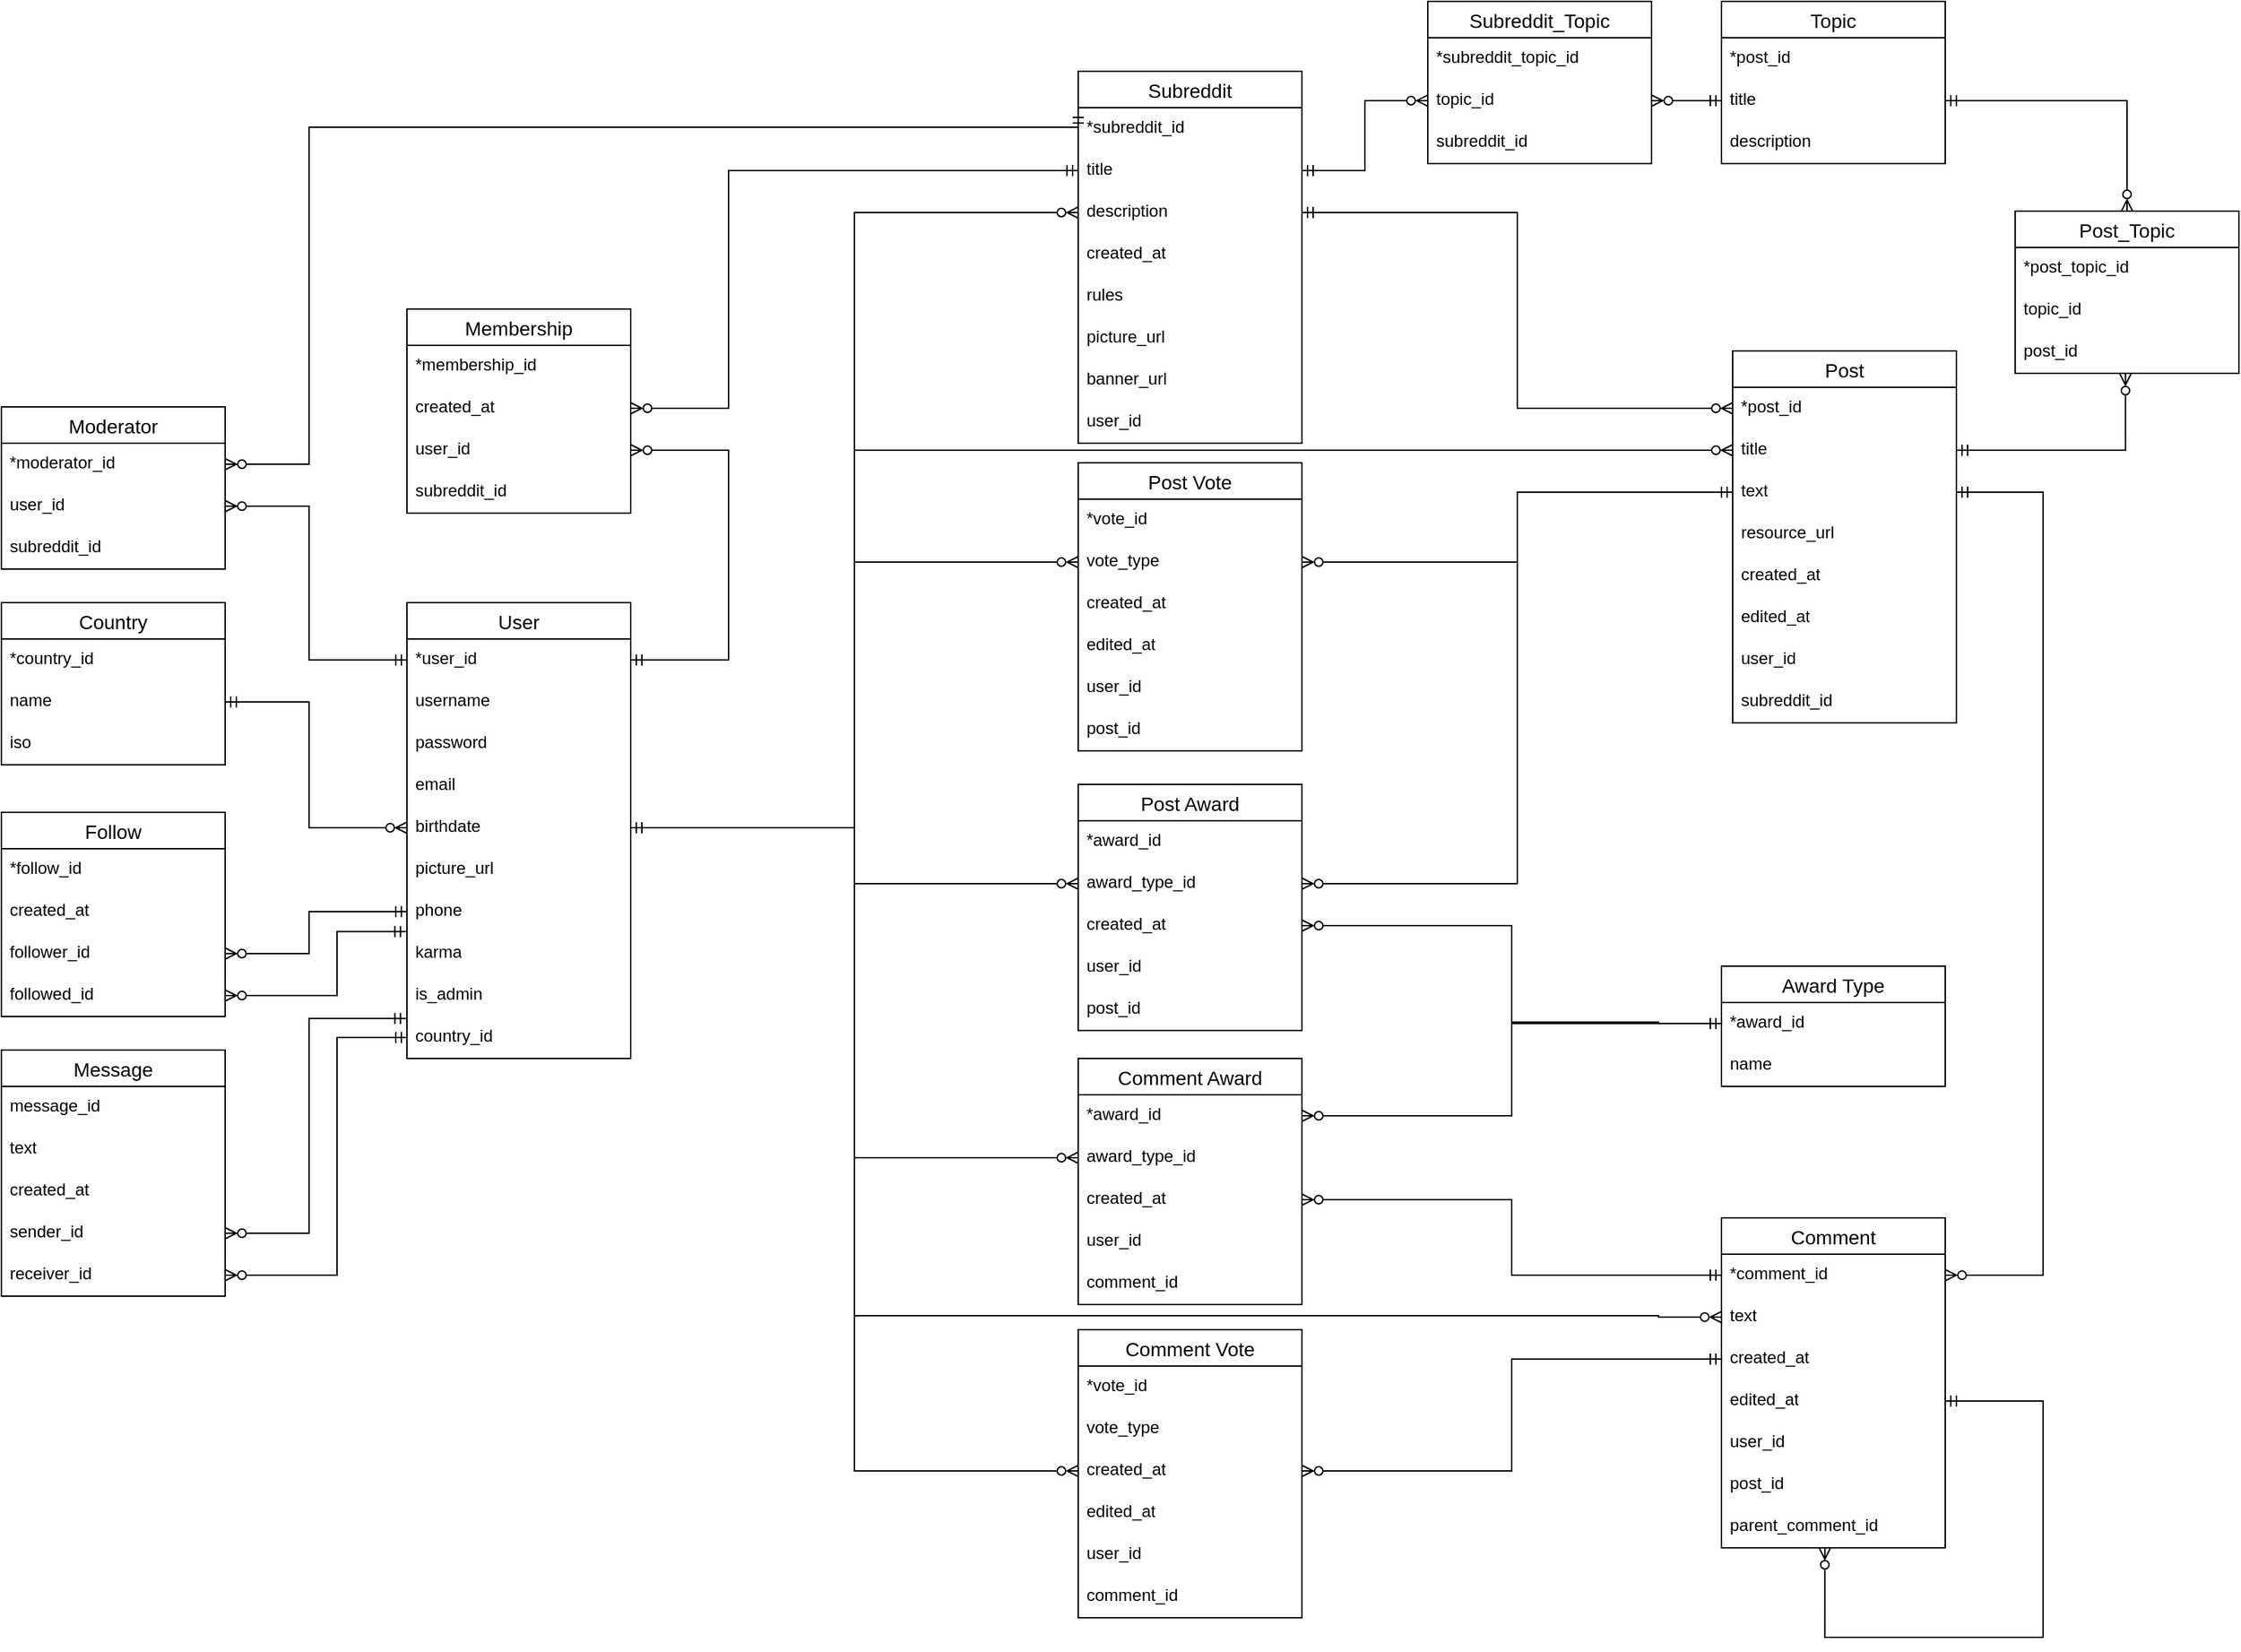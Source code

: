 <mxfile version="24.9.3">
  <diagram name="Page-1" id="YIirqU8vA0ya2U5a2BMj">
    <mxGraphModel grid="1" page="1" gridSize="10" guides="1" tooltips="1" connect="1" arrows="1" fold="1" pageScale="1" pageWidth="850" pageHeight="1100" math="0" shadow="0">
      <root>
        <mxCell id="0" />
        <mxCell id="1" parent="0" />
        <mxCell id="NmSjLMG6qjfpHUq6LV9r-1" value="User" style="swimlane;fontStyle=0;childLayout=stackLayout;horizontal=1;startSize=26;horizontalStack=0;resizeParent=1;resizeParentMax=0;resizeLast=0;collapsible=1;marginBottom=0;align=center;fontSize=14;" vertex="1" parent="1">
          <mxGeometry x="-85" y="1420" width="160" height="326" as="geometry" />
        </mxCell>
        <mxCell id="NmSjLMG6qjfpHUq6LV9r-2" value="*user_id" style="text;strokeColor=none;fillColor=none;spacingLeft=4;spacingRight=4;overflow=hidden;rotatable=0;points=[[0,0.5],[1,0.5]];portConstraint=eastwest;fontSize=12;whiteSpace=wrap;html=1;" vertex="1" parent="NmSjLMG6qjfpHUq6LV9r-1">
          <mxGeometry y="26" width="160" height="30" as="geometry" />
        </mxCell>
        <mxCell id="NmSjLMG6qjfpHUq6LV9r-3" value="username" style="text;strokeColor=none;fillColor=none;spacingLeft=4;spacingRight=4;overflow=hidden;rotatable=0;points=[[0,0.5],[1,0.5]];portConstraint=eastwest;fontSize=12;whiteSpace=wrap;html=1;" vertex="1" parent="NmSjLMG6qjfpHUq6LV9r-1">
          <mxGeometry y="56" width="160" height="30" as="geometry" />
        </mxCell>
        <mxCell id="NmSjLMG6qjfpHUq6LV9r-4" value="password" style="text;strokeColor=none;fillColor=none;spacingLeft=4;spacingRight=4;overflow=hidden;rotatable=0;points=[[0,0.5],[1,0.5]];portConstraint=eastwest;fontSize=12;whiteSpace=wrap;html=1;" vertex="1" parent="NmSjLMG6qjfpHUq6LV9r-1">
          <mxGeometry y="86" width="160" height="30" as="geometry" />
        </mxCell>
        <mxCell id="NmSjLMG6qjfpHUq6LV9r-5" value="email" style="text;strokeColor=none;fillColor=none;spacingLeft=4;spacingRight=4;overflow=hidden;rotatable=0;points=[[0,0.5],[1,0.5]];portConstraint=eastwest;fontSize=12;whiteSpace=wrap;html=1;" vertex="1" parent="NmSjLMG6qjfpHUq6LV9r-1">
          <mxGeometry y="116" width="160" height="30" as="geometry" />
        </mxCell>
        <mxCell id="NmSjLMG6qjfpHUq6LV9r-6" value="&lt;span style=&quot;text-wrap-mode: nowrap;&quot;&gt;birthdate&lt;/span&gt;" style="text;strokeColor=none;fillColor=none;spacingLeft=4;spacingRight=4;overflow=hidden;rotatable=0;points=[[0,0.5],[1,0.5]];portConstraint=eastwest;fontSize=12;whiteSpace=wrap;html=1;" vertex="1" parent="NmSjLMG6qjfpHUq6LV9r-1">
          <mxGeometry y="146" width="160" height="30" as="geometry" />
        </mxCell>
        <mxCell id="NmSjLMG6qjfpHUq6LV9r-7" value="picture_url" style="text;strokeColor=none;fillColor=none;spacingLeft=4;spacingRight=4;overflow=hidden;rotatable=0;points=[[0,0.5],[1,0.5]];portConstraint=eastwest;fontSize=12;whiteSpace=wrap;html=1;" vertex="1" parent="NmSjLMG6qjfpHUq6LV9r-1">
          <mxGeometry y="176" width="160" height="30" as="geometry" />
        </mxCell>
        <mxCell id="NmSjLMG6qjfpHUq6LV9r-8" value="phone" style="text;strokeColor=none;fillColor=none;spacingLeft=4;spacingRight=4;overflow=hidden;rotatable=0;points=[[0,0.5],[1,0.5]];portConstraint=eastwest;fontSize=12;whiteSpace=wrap;html=1;" vertex="1" parent="NmSjLMG6qjfpHUq6LV9r-1">
          <mxGeometry y="206" width="160" height="30" as="geometry" />
        </mxCell>
        <mxCell id="NmSjLMG6qjfpHUq6LV9r-9" value="karma" style="text;strokeColor=none;fillColor=none;spacingLeft=4;spacingRight=4;overflow=hidden;rotatable=0;points=[[0,0.5],[1,0.5]];portConstraint=eastwest;fontSize=12;whiteSpace=wrap;html=1;" vertex="1" parent="NmSjLMG6qjfpHUq6LV9r-1">
          <mxGeometry y="236" width="160" height="30" as="geometry" />
        </mxCell>
        <mxCell id="NmSjLMG6qjfpHUq6LV9r-10" value="is_admin" style="text;strokeColor=none;fillColor=none;spacingLeft=4;spacingRight=4;overflow=hidden;rotatable=0;points=[[0,0.5],[1,0.5]];portConstraint=eastwest;fontSize=12;whiteSpace=wrap;html=1;" vertex="1" parent="NmSjLMG6qjfpHUq6LV9r-1">
          <mxGeometry y="266" width="160" height="30" as="geometry" />
        </mxCell>
        <mxCell id="NmSjLMG6qjfpHUq6LV9r-11" value="country_id" style="text;strokeColor=none;fillColor=none;spacingLeft=4;spacingRight=4;overflow=hidden;rotatable=0;points=[[0,0.5],[1,0.5]];portConstraint=eastwest;fontSize=12;whiteSpace=wrap;html=1;" vertex="1" parent="NmSjLMG6qjfpHUq6LV9r-1">
          <mxGeometry y="296" width="160" height="30" as="geometry" />
        </mxCell>
        <mxCell id="NmSjLMG6qjfpHUq6LV9r-12" value="Post" style="swimlane;fontStyle=0;childLayout=stackLayout;horizontal=1;startSize=26;horizontalStack=0;resizeParent=1;resizeParentMax=0;resizeLast=0;collapsible=1;marginBottom=0;align=center;fontSize=14;" vertex="1" parent="1">
          <mxGeometry x="863" y="1240" width="160" height="266" as="geometry" />
        </mxCell>
        <mxCell id="NmSjLMG6qjfpHUq6LV9r-13" value="*post_id" style="text;strokeColor=none;fillColor=none;spacingLeft=4;spacingRight=4;overflow=hidden;rotatable=0;points=[[0,0.5],[1,0.5]];portConstraint=eastwest;fontSize=12;whiteSpace=wrap;html=1;" vertex="1" parent="NmSjLMG6qjfpHUq6LV9r-12">
          <mxGeometry y="26" width="160" height="30" as="geometry" />
        </mxCell>
        <mxCell id="NmSjLMG6qjfpHUq6LV9r-14" value="title" style="text;strokeColor=none;fillColor=none;spacingLeft=4;spacingRight=4;overflow=hidden;rotatable=0;points=[[0,0.5],[1,0.5]];portConstraint=eastwest;fontSize=12;whiteSpace=wrap;html=1;" vertex="1" parent="NmSjLMG6qjfpHUq6LV9r-12">
          <mxGeometry y="56" width="160" height="30" as="geometry" />
        </mxCell>
        <mxCell id="NmSjLMG6qjfpHUq6LV9r-15" value="text" style="text;strokeColor=none;fillColor=none;spacingLeft=4;spacingRight=4;overflow=hidden;rotatable=0;points=[[0,0.5],[1,0.5]];portConstraint=eastwest;fontSize=12;whiteSpace=wrap;html=1;" vertex="1" parent="NmSjLMG6qjfpHUq6LV9r-12">
          <mxGeometry y="86" width="160" height="30" as="geometry" />
        </mxCell>
        <mxCell id="NmSjLMG6qjfpHUq6LV9r-16" value="resource_url" style="text;strokeColor=none;fillColor=none;spacingLeft=4;spacingRight=4;overflow=hidden;rotatable=0;points=[[0,0.5],[1,0.5]];portConstraint=eastwest;fontSize=12;whiteSpace=wrap;html=1;" vertex="1" parent="NmSjLMG6qjfpHUq6LV9r-12">
          <mxGeometry y="116" width="160" height="30" as="geometry" />
        </mxCell>
        <mxCell id="NmSjLMG6qjfpHUq6LV9r-17" value="created_at" style="text;strokeColor=none;fillColor=none;spacingLeft=4;spacingRight=4;overflow=hidden;rotatable=0;points=[[0,0.5],[1,0.5]];portConstraint=eastwest;fontSize=12;whiteSpace=wrap;html=1;" vertex="1" parent="NmSjLMG6qjfpHUq6LV9r-12">
          <mxGeometry y="146" width="160" height="30" as="geometry" />
        </mxCell>
        <mxCell id="NmSjLMG6qjfpHUq6LV9r-18" value="&lt;span style=&quot;text-wrap-mode: nowrap;&quot;&gt;edited&lt;/span&gt;_at" style="text;strokeColor=none;fillColor=none;spacingLeft=4;spacingRight=4;overflow=hidden;rotatable=0;points=[[0,0.5],[1,0.5]];portConstraint=eastwest;fontSize=12;whiteSpace=wrap;html=1;" vertex="1" parent="NmSjLMG6qjfpHUq6LV9r-12">
          <mxGeometry y="176" width="160" height="30" as="geometry" />
        </mxCell>
        <mxCell id="NmSjLMG6qjfpHUq6LV9r-19" value="&lt;span style=&quot;text-wrap-mode: nowrap;&quot;&gt;user&lt;/span&gt;_id" style="text;strokeColor=none;fillColor=none;spacingLeft=4;spacingRight=4;overflow=hidden;rotatable=0;points=[[0,0.5],[1,0.5]];portConstraint=eastwest;fontSize=12;whiteSpace=wrap;html=1;" vertex="1" parent="NmSjLMG6qjfpHUq6LV9r-12">
          <mxGeometry y="206" width="160" height="30" as="geometry" />
        </mxCell>
        <mxCell id="NmSjLMG6qjfpHUq6LV9r-20" value="&lt;span style=&quot;text-wrap-mode: nowrap;&quot;&gt;subreddit&lt;/span&gt;_id" style="text;strokeColor=none;fillColor=none;spacingLeft=4;spacingRight=4;overflow=hidden;rotatable=0;points=[[0,0.5],[1,0.5]];portConstraint=eastwest;fontSize=12;whiteSpace=wrap;html=1;" vertex="1" parent="NmSjLMG6qjfpHUq6LV9r-12">
          <mxGeometry y="236" width="160" height="30" as="geometry" />
        </mxCell>
        <mxCell id="NmSjLMG6qjfpHUq6LV9r-21" value="Subreddit" style="swimlane;fontStyle=0;childLayout=stackLayout;horizontal=1;startSize=26;horizontalStack=0;resizeParent=1;resizeParentMax=0;resizeLast=0;collapsible=1;marginBottom=0;align=center;fontSize=14;" vertex="1" parent="1">
          <mxGeometry x="395" y="1040" width="160" height="266" as="geometry" />
        </mxCell>
        <mxCell id="NmSjLMG6qjfpHUq6LV9r-22" value="*subreddit_id" style="text;strokeColor=none;fillColor=none;spacingLeft=4;spacingRight=4;overflow=hidden;rotatable=0;points=[[0,0.5],[1,0.5]];portConstraint=eastwest;fontSize=12;whiteSpace=wrap;html=1;" vertex="1" parent="NmSjLMG6qjfpHUq6LV9r-21">
          <mxGeometry y="26" width="160" height="30" as="geometry" />
        </mxCell>
        <mxCell id="NmSjLMG6qjfpHUq6LV9r-23" value="title" style="text;strokeColor=none;fillColor=none;spacingLeft=4;spacingRight=4;overflow=hidden;rotatable=0;points=[[0,0.5],[1,0.5]];portConstraint=eastwest;fontSize=12;whiteSpace=wrap;html=1;" vertex="1" parent="NmSjLMG6qjfpHUq6LV9r-21">
          <mxGeometry y="56" width="160" height="30" as="geometry" />
        </mxCell>
        <mxCell id="NmSjLMG6qjfpHUq6LV9r-24" value="description" style="text;strokeColor=none;fillColor=none;spacingLeft=4;spacingRight=4;overflow=hidden;rotatable=0;points=[[0,0.5],[1,0.5]];portConstraint=eastwest;fontSize=12;whiteSpace=wrap;html=1;" vertex="1" parent="NmSjLMG6qjfpHUq6LV9r-21">
          <mxGeometry y="86" width="160" height="30" as="geometry" />
        </mxCell>
        <mxCell id="NmSjLMG6qjfpHUq6LV9r-25" value="created_at" style="text;strokeColor=none;fillColor=none;spacingLeft=4;spacingRight=4;overflow=hidden;rotatable=0;points=[[0,0.5],[1,0.5]];portConstraint=eastwest;fontSize=12;whiteSpace=wrap;html=1;" vertex="1" parent="NmSjLMG6qjfpHUq6LV9r-21">
          <mxGeometry y="116" width="160" height="30" as="geometry" />
        </mxCell>
        <mxCell id="NmSjLMG6qjfpHUq6LV9r-26" value="&lt;span style=&quot;text-wrap-mode: nowrap;&quot;&gt;rules&lt;/span&gt;" style="text;strokeColor=none;fillColor=none;spacingLeft=4;spacingRight=4;overflow=hidden;rotatable=0;points=[[0,0.5],[1,0.5]];portConstraint=eastwest;fontSize=12;whiteSpace=wrap;html=1;" vertex="1" parent="NmSjLMG6qjfpHUq6LV9r-21">
          <mxGeometry y="146" width="160" height="30" as="geometry" />
        </mxCell>
        <mxCell id="NmSjLMG6qjfpHUq6LV9r-27" value="&lt;span style=&quot;text-wrap-mode: nowrap;&quot;&gt;picture_url&lt;/span&gt;" style="text;strokeColor=none;fillColor=none;spacingLeft=4;spacingRight=4;overflow=hidden;rotatable=0;points=[[0,0.5],[1,0.5]];portConstraint=eastwest;fontSize=12;whiteSpace=wrap;html=1;" vertex="1" parent="NmSjLMG6qjfpHUq6LV9r-21">
          <mxGeometry y="176" width="160" height="30" as="geometry" />
        </mxCell>
        <mxCell id="NmSjLMG6qjfpHUq6LV9r-28" value="&lt;span style=&quot;text-wrap-mode: nowrap;&quot;&gt;banner_url&lt;/span&gt;" style="text;strokeColor=none;fillColor=none;spacingLeft=4;spacingRight=4;overflow=hidden;rotatable=0;points=[[0,0.5],[1,0.5]];portConstraint=eastwest;fontSize=12;whiteSpace=wrap;html=1;" vertex="1" parent="NmSjLMG6qjfpHUq6LV9r-21">
          <mxGeometry y="206" width="160" height="30" as="geometry" />
        </mxCell>
        <mxCell id="NmSjLMG6qjfpHUq6LV9r-29" value="&lt;span style=&quot;text-wrap-mode: nowrap;&quot;&gt;user_id&lt;/span&gt;" style="text;strokeColor=none;fillColor=none;spacingLeft=4;spacingRight=4;overflow=hidden;rotatable=0;points=[[0,0.5],[1,0.5]];portConstraint=eastwest;fontSize=12;whiteSpace=wrap;html=1;" vertex="1" parent="NmSjLMG6qjfpHUq6LV9r-21">
          <mxGeometry y="236" width="160" height="30" as="geometry" />
        </mxCell>
        <mxCell id="NmSjLMG6qjfpHUq6LV9r-30" value="Comment" style="swimlane;fontStyle=0;childLayout=stackLayout;horizontal=1;startSize=26;horizontalStack=0;resizeParent=1;resizeParentMax=0;resizeLast=0;collapsible=1;marginBottom=0;align=center;fontSize=14;" vertex="1" parent="1">
          <mxGeometry x="855" y="1860" width="160" height="236" as="geometry" />
        </mxCell>
        <mxCell id="NmSjLMG6qjfpHUq6LV9r-31" value="*comment_id" style="text;strokeColor=none;fillColor=none;spacingLeft=4;spacingRight=4;overflow=hidden;rotatable=0;points=[[0,0.5],[1,0.5]];portConstraint=eastwest;fontSize=12;whiteSpace=wrap;html=1;" vertex="1" parent="NmSjLMG6qjfpHUq6LV9r-30">
          <mxGeometry y="26" width="160" height="30" as="geometry" />
        </mxCell>
        <mxCell id="NmSjLMG6qjfpHUq6LV9r-32" value="text" style="text;strokeColor=none;fillColor=none;spacingLeft=4;spacingRight=4;overflow=hidden;rotatable=0;points=[[0,0.5],[1,0.5]];portConstraint=eastwest;fontSize=12;whiteSpace=wrap;html=1;" vertex="1" parent="NmSjLMG6qjfpHUq6LV9r-30">
          <mxGeometry y="56" width="160" height="30" as="geometry" />
        </mxCell>
        <mxCell id="NmSjLMG6qjfpHUq6LV9r-33" value="created_at" style="text;strokeColor=none;fillColor=none;spacingLeft=4;spacingRight=4;overflow=hidden;rotatable=0;points=[[0,0.5],[1,0.5]];portConstraint=eastwest;fontSize=12;whiteSpace=wrap;html=1;" vertex="1" parent="NmSjLMG6qjfpHUq6LV9r-30">
          <mxGeometry y="86" width="160" height="30" as="geometry" />
        </mxCell>
        <mxCell id="NmSjLMG6qjfpHUq6LV9r-34" value="&lt;span style=&quot;text-wrap-mode: nowrap;&quot;&gt;edited&lt;/span&gt;_at" style="text;strokeColor=none;fillColor=none;spacingLeft=4;spacingRight=4;overflow=hidden;rotatable=0;points=[[0,0.5],[1,0.5]];portConstraint=eastwest;fontSize=12;whiteSpace=wrap;html=1;" vertex="1" parent="NmSjLMG6qjfpHUq6LV9r-30">
          <mxGeometry y="116" width="160" height="30" as="geometry" />
        </mxCell>
        <mxCell id="NmSjLMG6qjfpHUq6LV9r-35" value="&lt;span style=&quot;text-wrap-mode: nowrap;&quot;&gt;user_id&lt;/span&gt;" style="text;strokeColor=none;fillColor=none;spacingLeft=4;spacingRight=4;overflow=hidden;rotatable=0;points=[[0,0.5],[1,0.5]];portConstraint=eastwest;fontSize=12;whiteSpace=wrap;html=1;" vertex="1" parent="NmSjLMG6qjfpHUq6LV9r-30">
          <mxGeometry y="146" width="160" height="30" as="geometry" />
        </mxCell>
        <mxCell id="NmSjLMG6qjfpHUq6LV9r-36" style="edgeStyle=orthogonalEdgeStyle;rounded=0;orthogonalLoop=1;jettySize=auto;html=1;exitX=1;exitY=0.5;exitDx=0;exitDy=0;startArrow=ERmandOne;startFill=0;endArrow=ERzeroToMany;endFill=0;entryX=0.462;entryY=1.004;entryDx=0;entryDy=0;entryPerimeter=0;" edge="1" parent="NmSjLMG6qjfpHUq6LV9r-30" source="NmSjLMG6qjfpHUq6LV9r-34" target="NmSjLMG6qjfpHUq6LV9r-38">
          <mxGeometry relative="1" as="geometry">
            <mxPoint x="74" y="250" as="targetPoint" />
            <Array as="points">
              <mxPoint x="230" y="131" />
              <mxPoint x="230" y="300" />
              <mxPoint x="74" y="300" />
            </Array>
          </mxGeometry>
        </mxCell>
        <mxCell id="NmSjLMG6qjfpHUq6LV9r-37" value="&lt;span style=&quot;text-wrap-mode: nowrap;&quot;&gt;post_id&lt;/span&gt;" style="text;strokeColor=none;fillColor=none;spacingLeft=4;spacingRight=4;overflow=hidden;rotatable=0;points=[[0,0.5],[1,0.5]];portConstraint=eastwest;fontSize=12;whiteSpace=wrap;html=1;" vertex="1" parent="NmSjLMG6qjfpHUq6LV9r-30">
          <mxGeometry y="176" width="160" height="30" as="geometry" />
        </mxCell>
        <mxCell id="NmSjLMG6qjfpHUq6LV9r-38" value="&lt;span style=&quot;text-wrap-mode: nowrap;&quot;&gt;parent_comment_id&lt;/span&gt;" style="text;strokeColor=none;fillColor=none;spacingLeft=4;spacingRight=4;overflow=hidden;rotatable=0;points=[[0,0.5],[1,0.5]];portConstraint=eastwest;fontSize=12;whiteSpace=wrap;html=1;" vertex="1" parent="NmSjLMG6qjfpHUq6LV9r-30">
          <mxGeometry y="206" width="160" height="30" as="geometry" />
        </mxCell>
        <mxCell id="NmSjLMG6qjfpHUq6LV9r-39" value="Post Vote" style="swimlane;fontStyle=0;childLayout=stackLayout;horizontal=1;startSize=26;horizontalStack=0;resizeParent=1;resizeParentMax=0;resizeLast=0;collapsible=1;marginBottom=0;align=center;fontSize=14;" vertex="1" parent="1">
          <mxGeometry x="395" y="1320" width="160" height="206" as="geometry" />
        </mxCell>
        <mxCell id="NmSjLMG6qjfpHUq6LV9r-40" value="*vote_id" style="text;strokeColor=none;fillColor=none;spacingLeft=4;spacingRight=4;overflow=hidden;rotatable=0;points=[[0,0.5],[1,0.5]];portConstraint=eastwest;fontSize=12;whiteSpace=wrap;html=1;" vertex="1" parent="NmSjLMG6qjfpHUq6LV9r-39">
          <mxGeometry y="26" width="160" height="30" as="geometry" />
        </mxCell>
        <mxCell id="NmSjLMG6qjfpHUq6LV9r-41" value="vote_type" style="text;strokeColor=none;fillColor=none;spacingLeft=4;spacingRight=4;overflow=hidden;rotatable=0;points=[[0,0.5],[1,0.5]];portConstraint=eastwest;fontSize=12;whiteSpace=wrap;html=1;" vertex="1" parent="NmSjLMG6qjfpHUq6LV9r-39">
          <mxGeometry y="56" width="160" height="30" as="geometry" />
        </mxCell>
        <mxCell id="NmSjLMG6qjfpHUq6LV9r-42" value="created_at" style="text;strokeColor=none;fillColor=none;spacingLeft=4;spacingRight=4;overflow=hidden;rotatable=0;points=[[0,0.5],[1,0.5]];portConstraint=eastwest;fontSize=12;whiteSpace=wrap;html=1;" vertex="1" parent="NmSjLMG6qjfpHUq6LV9r-39">
          <mxGeometry y="86" width="160" height="30" as="geometry" />
        </mxCell>
        <mxCell id="NmSjLMG6qjfpHUq6LV9r-43" value="&lt;span style=&quot;text-wrap-mode: nowrap;&quot;&gt;edited&lt;/span&gt;_at" style="text;strokeColor=none;fillColor=none;spacingLeft=4;spacingRight=4;overflow=hidden;rotatable=0;points=[[0,0.5],[1,0.5]];portConstraint=eastwest;fontSize=12;whiteSpace=wrap;html=1;" vertex="1" parent="NmSjLMG6qjfpHUq6LV9r-39">
          <mxGeometry y="116" width="160" height="30" as="geometry" />
        </mxCell>
        <mxCell id="NmSjLMG6qjfpHUq6LV9r-44" value="&lt;span style=&quot;text-wrap-mode: nowrap;&quot;&gt;user_id&lt;/span&gt;" style="text;strokeColor=none;fillColor=none;spacingLeft=4;spacingRight=4;overflow=hidden;rotatable=0;points=[[0,0.5],[1,0.5]];portConstraint=eastwest;fontSize=12;whiteSpace=wrap;html=1;" vertex="1" parent="NmSjLMG6qjfpHUq6LV9r-39">
          <mxGeometry y="146" width="160" height="30" as="geometry" />
        </mxCell>
        <mxCell id="NmSjLMG6qjfpHUq6LV9r-45" value="&lt;span style=&quot;text-wrap-mode: nowrap;&quot;&gt;post_id&lt;/span&gt;" style="text;strokeColor=none;fillColor=none;spacingLeft=4;spacingRight=4;overflow=hidden;rotatable=0;points=[[0,0.5],[1,0.5]];portConstraint=eastwest;fontSize=12;whiteSpace=wrap;html=1;" vertex="1" parent="NmSjLMG6qjfpHUq6LV9r-39">
          <mxGeometry y="176" width="160" height="30" as="geometry" />
        </mxCell>
        <mxCell id="NmSjLMG6qjfpHUq6LV9r-46" value="Comment Vote" style="swimlane;fontStyle=0;childLayout=stackLayout;horizontal=1;startSize=26;horizontalStack=0;resizeParent=1;resizeParentMax=0;resizeLast=0;collapsible=1;marginBottom=0;align=center;fontSize=14;" vertex="1" parent="1">
          <mxGeometry x="395" y="1940" width="160" height="206" as="geometry" />
        </mxCell>
        <mxCell id="NmSjLMG6qjfpHUq6LV9r-47" value="*vote_id" style="text;strokeColor=none;fillColor=none;spacingLeft=4;spacingRight=4;overflow=hidden;rotatable=0;points=[[0,0.5],[1,0.5]];portConstraint=eastwest;fontSize=12;whiteSpace=wrap;html=1;" vertex="1" parent="NmSjLMG6qjfpHUq6LV9r-46">
          <mxGeometry y="26" width="160" height="30" as="geometry" />
        </mxCell>
        <mxCell id="NmSjLMG6qjfpHUq6LV9r-48" value="vote_type" style="text;strokeColor=none;fillColor=none;spacingLeft=4;spacingRight=4;overflow=hidden;rotatable=0;points=[[0,0.5],[1,0.5]];portConstraint=eastwest;fontSize=12;whiteSpace=wrap;html=1;" vertex="1" parent="NmSjLMG6qjfpHUq6LV9r-46">
          <mxGeometry y="56" width="160" height="30" as="geometry" />
        </mxCell>
        <mxCell id="NmSjLMG6qjfpHUq6LV9r-49" value="created_at" style="text;strokeColor=none;fillColor=none;spacingLeft=4;spacingRight=4;overflow=hidden;rotatable=0;points=[[0,0.5],[1,0.5]];portConstraint=eastwest;fontSize=12;whiteSpace=wrap;html=1;" vertex="1" parent="NmSjLMG6qjfpHUq6LV9r-46">
          <mxGeometry y="86" width="160" height="30" as="geometry" />
        </mxCell>
        <mxCell id="NmSjLMG6qjfpHUq6LV9r-50" value="&lt;span style=&quot;text-wrap-mode: nowrap;&quot;&gt;edited&lt;/span&gt;_at" style="text;strokeColor=none;fillColor=none;spacingLeft=4;spacingRight=4;overflow=hidden;rotatable=0;points=[[0,0.5],[1,0.5]];portConstraint=eastwest;fontSize=12;whiteSpace=wrap;html=1;" vertex="1" parent="NmSjLMG6qjfpHUq6LV9r-46">
          <mxGeometry y="116" width="160" height="30" as="geometry" />
        </mxCell>
        <mxCell id="NmSjLMG6qjfpHUq6LV9r-51" value="&lt;span style=&quot;text-wrap-mode: nowrap;&quot;&gt;user_id&lt;/span&gt;" style="text;strokeColor=none;fillColor=none;spacingLeft=4;spacingRight=4;overflow=hidden;rotatable=0;points=[[0,0.5],[1,0.5]];portConstraint=eastwest;fontSize=12;whiteSpace=wrap;html=1;" vertex="1" parent="NmSjLMG6qjfpHUq6LV9r-46">
          <mxGeometry y="146" width="160" height="30" as="geometry" />
        </mxCell>
        <mxCell id="NmSjLMG6qjfpHUq6LV9r-52" value="&lt;span style=&quot;text-wrap-mode: nowrap;&quot;&gt;comment_id&lt;/span&gt;" style="text;strokeColor=none;fillColor=none;spacingLeft=4;spacingRight=4;overflow=hidden;rotatable=0;points=[[0,0.5],[1,0.5]];portConstraint=eastwest;fontSize=12;whiteSpace=wrap;html=1;" vertex="1" parent="NmSjLMG6qjfpHUq6LV9r-46">
          <mxGeometry y="176" width="160" height="30" as="geometry" />
        </mxCell>
        <mxCell id="NmSjLMG6qjfpHUq6LV9r-53" value="Post Award" style="swimlane;fontStyle=0;childLayout=stackLayout;horizontal=1;startSize=26;horizontalStack=0;resizeParent=1;resizeParentMax=0;resizeLast=0;collapsible=1;marginBottom=0;align=center;fontSize=14;" vertex="1" parent="1">
          <mxGeometry x="395" y="1550" width="160" height="176" as="geometry" />
        </mxCell>
        <mxCell id="NmSjLMG6qjfpHUq6LV9r-54" value="*award_id" style="text;strokeColor=none;fillColor=none;spacingLeft=4;spacingRight=4;overflow=hidden;rotatable=0;points=[[0,0.5],[1,0.5]];portConstraint=eastwest;fontSize=12;whiteSpace=wrap;html=1;" vertex="1" parent="NmSjLMG6qjfpHUq6LV9r-53">
          <mxGeometry y="26" width="160" height="30" as="geometry" />
        </mxCell>
        <mxCell id="NmSjLMG6qjfpHUq6LV9r-55" value="award_type_id" style="text;strokeColor=none;fillColor=none;spacingLeft=4;spacingRight=4;overflow=hidden;rotatable=0;points=[[0,0.5],[1,0.5]];portConstraint=eastwest;fontSize=12;whiteSpace=wrap;html=1;" vertex="1" parent="NmSjLMG6qjfpHUq6LV9r-53">
          <mxGeometry y="56" width="160" height="30" as="geometry" />
        </mxCell>
        <mxCell id="NmSjLMG6qjfpHUq6LV9r-56" value="created_at" style="text;strokeColor=none;fillColor=none;spacingLeft=4;spacingRight=4;overflow=hidden;rotatable=0;points=[[0,0.5],[1,0.5]];portConstraint=eastwest;fontSize=12;whiteSpace=wrap;html=1;" vertex="1" parent="NmSjLMG6qjfpHUq6LV9r-53">
          <mxGeometry y="86" width="160" height="30" as="geometry" />
        </mxCell>
        <mxCell id="NmSjLMG6qjfpHUq6LV9r-57" value="user_id" style="text;strokeColor=none;fillColor=none;spacingLeft=4;spacingRight=4;overflow=hidden;rotatable=0;points=[[0,0.5],[1,0.5]];portConstraint=eastwest;fontSize=12;whiteSpace=wrap;html=1;" vertex="1" parent="NmSjLMG6qjfpHUq6LV9r-53">
          <mxGeometry y="116" width="160" height="30" as="geometry" />
        </mxCell>
        <mxCell id="NmSjLMG6qjfpHUq6LV9r-58" value="post_id" style="text;strokeColor=none;fillColor=none;spacingLeft=4;spacingRight=4;overflow=hidden;rotatable=0;points=[[0,0.5],[1,0.5]];portConstraint=eastwest;fontSize=12;whiteSpace=wrap;html=1;" vertex="1" parent="NmSjLMG6qjfpHUq6LV9r-53">
          <mxGeometry y="146" width="160" height="30" as="geometry" />
        </mxCell>
        <mxCell id="NmSjLMG6qjfpHUq6LV9r-59" value="Comment Award" style="swimlane;fontStyle=0;childLayout=stackLayout;horizontal=1;startSize=26;horizontalStack=0;resizeParent=1;resizeParentMax=0;resizeLast=0;collapsible=1;marginBottom=0;align=center;fontSize=14;" vertex="1" parent="1">
          <mxGeometry x="395" y="1746" width="160" height="176" as="geometry" />
        </mxCell>
        <mxCell id="NmSjLMG6qjfpHUq6LV9r-60" value="*award_id" style="text;strokeColor=none;fillColor=none;spacingLeft=4;spacingRight=4;overflow=hidden;rotatable=0;points=[[0,0.5],[1,0.5]];portConstraint=eastwest;fontSize=12;whiteSpace=wrap;html=1;" vertex="1" parent="NmSjLMG6qjfpHUq6LV9r-59">
          <mxGeometry y="26" width="160" height="30" as="geometry" />
        </mxCell>
        <mxCell id="NmSjLMG6qjfpHUq6LV9r-61" value="award_type_id" style="text;strokeColor=none;fillColor=none;spacingLeft=4;spacingRight=4;overflow=hidden;rotatable=0;points=[[0,0.5],[1,0.5]];portConstraint=eastwest;fontSize=12;whiteSpace=wrap;html=1;" vertex="1" parent="NmSjLMG6qjfpHUq6LV9r-59">
          <mxGeometry y="56" width="160" height="30" as="geometry" />
        </mxCell>
        <mxCell id="NmSjLMG6qjfpHUq6LV9r-62" value="created_at" style="text;strokeColor=none;fillColor=none;spacingLeft=4;spacingRight=4;overflow=hidden;rotatable=0;points=[[0,0.5],[1,0.5]];portConstraint=eastwest;fontSize=12;whiteSpace=wrap;html=1;" vertex="1" parent="NmSjLMG6qjfpHUq6LV9r-59">
          <mxGeometry y="86" width="160" height="30" as="geometry" />
        </mxCell>
        <mxCell id="NmSjLMG6qjfpHUq6LV9r-63" value="user_id" style="text;strokeColor=none;fillColor=none;spacingLeft=4;spacingRight=4;overflow=hidden;rotatable=0;points=[[0,0.5],[1,0.5]];portConstraint=eastwest;fontSize=12;whiteSpace=wrap;html=1;" vertex="1" parent="NmSjLMG6qjfpHUq6LV9r-59">
          <mxGeometry y="116" width="160" height="30" as="geometry" />
        </mxCell>
        <mxCell id="NmSjLMG6qjfpHUq6LV9r-64" value="comment_id" style="text;strokeColor=none;fillColor=none;spacingLeft=4;spacingRight=4;overflow=hidden;rotatable=0;points=[[0,0.5],[1,0.5]];portConstraint=eastwest;fontSize=12;whiteSpace=wrap;html=1;" vertex="1" parent="NmSjLMG6qjfpHUq6LV9r-59">
          <mxGeometry y="146" width="160" height="30" as="geometry" />
        </mxCell>
        <mxCell id="NmSjLMG6qjfpHUq6LV9r-65" value="Award Type" style="swimlane;fontStyle=0;childLayout=stackLayout;horizontal=1;startSize=26;horizontalStack=0;resizeParent=1;resizeParentMax=0;resizeLast=0;collapsible=1;marginBottom=0;align=center;fontSize=14;" vertex="1" parent="1">
          <mxGeometry x="855" y="1680" width="160" height="86" as="geometry" />
        </mxCell>
        <mxCell id="NmSjLMG6qjfpHUq6LV9r-66" value="*award_id" style="text;strokeColor=none;fillColor=none;spacingLeft=4;spacingRight=4;overflow=hidden;rotatable=0;points=[[0,0.5],[1,0.5]];portConstraint=eastwest;fontSize=12;whiteSpace=wrap;html=1;" vertex="1" parent="NmSjLMG6qjfpHUq6LV9r-65">
          <mxGeometry y="26" width="160" height="30" as="geometry" />
        </mxCell>
        <mxCell id="NmSjLMG6qjfpHUq6LV9r-67" value="name" style="text;strokeColor=none;fillColor=none;spacingLeft=4;spacingRight=4;overflow=hidden;rotatable=0;points=[[0,0.5],[1,0.5]];portConstraint=eastwest;fontSize=12;whiteSpace=wrap;html=1;" vertex="1" parent="NmSjLMG6qjfpHUq6LV9r-65">
          <mxGeometry y="56" width="160" height="30" as="geometry" />
        </mxCell>
        <mxCell id="NmSjLMG6qjfpHUq6LV9r-68" value="Topic" style="swimlane;fontStyle=0;childLayout=stackLayout;horizontal=1;startSize=26;horizontalStack=0;resizeParent=1;resizeParentMax=0;resizeLast=0;collapsible=1;marginBottom=0;align=center;fontSize=14;" vertex="1" parent="1">
          <mxGeometry x="855" y="990" width="160" height="116" as="geometry" />
        </mxCell>
        <mxCell id="NmSjLMG6qjfpHUq6LV9r-69" value="*post_id" style="text;strokeColor=none;fillColor=none;spacingLeft=4;spacingRight=4;overflow=hidden;rotatable=0;points=[[0,0.5],[1,0.5]];portConstraint=eastwest;fontSize=12;whiteSpace=wrap;html=1;" vertex="1" parent="NmSjLMG6qjfpHUq6LV9r-68">
          <mxGeometry y="26" width="160" height="30" as="geometry" />
        </mxCell>
        <mxCell id="NmSjLMG6qjfpHUq6LV9r-70" value="title" style="text;strokeColor=none;fillColor=none;spacingLeft=4;spacingRight=4;overflow=hidden;rotatable=0;points=[[0,0.5],[1,0.5]];portConstraint=eastwest;fontSize=12;whiteSpace=wrap;html=1;" vertex="1" parent="NmSjLMG6qjfpHUq6LV9r-68">
          <mxGeometry y="56" width="160" height="30" as="geometry" />
        </mxCell>
        <mxCell id="NmSjLMG6qjfpHUq6LV9r-71" value="description" style="text;strokeColor=none;fillColor=none;spacingLeft=4;spacingRight=4;overflow=hidden;rotatable=0;points=[[0,0.5],[1,0.5]];portConstraint=eastwest;fontSize=12;whiteSpace=wrap;html=1;" vertex="1" parent="NmSjLMG6qjfpHUq6LV9r-68">
          <mxGeometry y="86" width="160" height="30" as="geometry" />
        </mxCell>
        <mxCell id="NmSjLMG6qjfpHUq6LV9r-72" value="Country" style="swimlane;fontStyle=0;childLayout=stackLayout;horizontal=1;startSize=26;horizontalStack=0;resizeParent=1;resizeParentMax=0;resizeLast=0;collapsible=1;marginBottom=0;align=center;fontSize=14;" vertex="1" parent="1">
          <mxGeometry x="-375" y="1420" width="160" height="116" as="geometry" />
        </mxCell>
        <mxCell id="NmSjLMG6qjfpHUq6LV9r-73" value="*country_id" style="text;strokeColor=none;fillColor=none;spacingLeft=4;spacingRight=4;overflow=hidden;rotatable=0;points=[[0,0.5],[1,0.5]];portConstraint=eastwest;fontSize=12;whiteSpace=wrap;html=1;" vertex="1" parent="NmSjLMG6qjfpHUq6LV9r-72">
          <mxGeometry y="26" width="160" height="30" as="geometry" />
        </mxCell>
        <mxCell id="NmSjLMG6qjfpHUq6LV9r-74" value="name" style="text;strokeColor=none;fillColor=none;spacingLeft=4;spacingRight=4;overflow=hidden;rotatable=0;points=[[0,0.5],[1,0.5]];portConstraint=eastwest;fontSize=12;whiteSpace=wrap;html=1;" vertex="1" parent="NmSjLMG6qjfpHUq6LV9r-72">
          <mxGeometry y="56" width="160" height="30" as="geometry" />
        </mxCell>
        <mxCell id="NmSjLMG6qjfpHUq6LV9r-75" value="iso" style="text;strokeColor=none;fillColor=none;spacingLeft=4;spacingRight=4;overflow=hidden;rotatable=0;points=[[0,0.5],[1,0.5]];portConstraint=eastwest;fontSize=12;whiteSpace=wrap;html=1;" vertex="1" parent="NmSjLMG6qjfpHUq6LV9r-72">
          <mxGeometry y="86" width="160" height="30" as="geometry" />
        </mxCell>
        <mxCell id="NmSjLMG6qjfpHUq6LV9r-76" style="edgeStyle=orthogonalEdgeStyle;rounded=0;orthogonalLoop=1;jettySize=auto;html=1;exitX=1;exitY=0.5;exitDx=0;exitDy=0;entryX=0;entryY=0.5;entryDx=0;entryDy=0;endArrow=ERmandOne;endFill=0;startArrow=ERzeroToMany;startFill=0;" edge="1" parent="1" source="NmSjLMG6qjfpHUq6LV9r-78" target="NmSjLMG6qjfpHUq6LV9r-22">
          <mxGeometry relative="1" as="geometry">
            <Array as="points">
              <mxPoint x="-155" y="1321" />
              <mxPoint x="-155" y="1080" />
              <mxPoint x="395" y="1080" />
            </Array>
          </mxGeometry>
        </mxCell>
        <mxCell id="NmSjLMG6qjfpHUq6LV9r-77" value="Moderator" style="swimlane;fontStyle=0;childLayout=stackLayout;horizontal=1;startSize=26;horizontalStack=0;resizeParent=1;resizeParentMax=0;resizeLast=0;collapsible=1;marginBottom=0;align=center;fontSize=14;" vertex="1" parent="1">
          <mxGeometry x="-375" y="1280" width="160" height="116" as="geometry" />
        </mxCell>
        <mxCell id="NmSjLMG6qjfpHUq6LV9r-78" value="*moderator_id" style="text;strokeColor=none;fillColor=none;spacingLeft=4;spacingRight=4;overflow=hidden;rotatable=0;points=[[0,0.5],[1,0.5]];portConstraint=eastwest;fontSize=12;whiteSpace=wrap;html=1;" vertex="1" parent="NmSjLMG6qjfpHUq6LV9r-77">
          <mxGeometry y="26" width="160" height="30" as="geometry" />
        </mxCell>
        <mxCell id="NmSjLMG6qjfpHUq6LV9r-79" value="user_id" style="text;strokeColor=none;fillColor=none;spacingLeft=4;spacingRight=4;overflow=hidden;rotatable=0;points=[[0,0.5],[1,0.5]];portConstraint=eastwest;fontSize=12;whiteSpace=wrap;html=1;" vertex="1" parent="NmSjLMG6qjfpHUq6LV9r-77">
          <mxGeometry y="56" width="160" height="30" as="geometry" />
        </mxCell>
        <mxCell id="NmSjLMG6qjfpHUq6LV9r-80" value="subreddit_id" style="text;strokeColor=none;fillColor=none;spacingLeft=4;spacingRight=4;overflow=hidden;rotatable=0;points=[[0,0.5],[1,0.5]];portConstraint=eastwest;fontSize=12;whiteSpace=wrap;html=1;" vertex="1" parent="NmSjLMG6qjfpHUq6LV9r-77">
          <mxGeometry y="86" width="160" height="30" as="geometry" />
        </mxCell>
        <mxCell id="NmSjLMG6qjfpHUq6LV9r-81" style="edgeStyle=orthogonalEdgeStyle;rounded=0;orthogonalLoop=1;jettySize=auto;html=1;exitX=1;exitY=0.5;exitDx=0;exitDy=0;entryX=0;entryY=0.5;entryDx=0;entryDy=0;startArrow=ERmandOne;startFill=0;endArrow=ERzeroToMany;endFill=0;" edge="1" parent="1" source="NmSjLMG6qjfpHUq6LV9r-6" target="NmSjLMG6qjfpHUq6LV9r-14">
          <mxGeometry relative="1" as="geometry">
            <Array as="points">
              <mxPoint x="235" y="1581" />
              <mxPoint x="235" y="1311" />
            </Array>
          </mxGeometry>
        </mxCell>
        <mxCell id="NmSjLMG6qjfpHUq6LV9r-82" style="edgeStyle=orthogonalEdgeStyle;rounded=0;orthogonalLoop=1;jettySize=auto;html=1;exitX=1;exitY=0.5;exitDx=0;exitDy=0;entryX=0;entryY=0.5;entryDx=0;entryDy=0;endArrow=ERzeroToMany;endFill=0;" edge="1" parent="1" source="NmSjLMG6qjfpHUq6LV9r-6" target="NmSjLMG6qjfpHUq6LV9r-24">
          <mxGeometry relative="1" as="geometry" />
        </mxCell>
        <mxCell id="NmSjLMG6qjfpHUq6LV9r-83" style="edgeStyle=orthogonalEdgeStyle;rounded=0;orthogonalLoop=1;jettySize=auto;html=1;exitX=1;exitY=0.5;exitDx=0;exitDy=0;entryX=0;entryY=0.5;entryDx=0;entryDy=0;endArrow=ERzeroToMany;endFill=0;" edge="1" parent="1" source="NmSjLMG6qjfpHUq6LV9r-6" target="NmSjLMG6qjfpHUq6LV9r-41">
          <mxGeometry relative="1" as="geometry" />
        </mxCell>
        <mxCell id="NmSjLMG6qjfpHUq6LV9r-84" style="edgeStyle=orthogonalEdgeStyle;rounded=0;orthogonalLoop=1;jettySize=auto;html=1;exitX=1;exitY=0.5;exitDx=0;exitDy=0;entryX=0;entryY=0.5;entryDx=0;entryDy=0;endArrow=ERzeroToMany;endFill=0;" edge="1" parent="1" source="NmSjLMG6qjfpHUq6LV9r-6" target="NmSjLMG6qjfpHUq6LV9r-55">
          <mxGeometry relative="1" as="geometry" />
        </mxCell>
        <mxCell id="NmSjLMG6qjfpHUq6LV9r-85" style="edgeStyle=orthogonalEdgeStyle;rounded=0;orthogonalLoop=1;jettySize=auto;html=1;exitX=1;exitY=0.5;exitDx=0;exitDy=0;entryX=0;entryY=0.5;entryDx=0;entryDy=0;startArrow=ERmandOne;startFill=0;endArrow=ERzeroToMany;endFill=0;" edge="1" parent="1" source="NmSjLMG6qjfpHUq6LV9r-24" target="NmSjLMG6qjfpHUq6LV9r-13">
          <mxGeometry relative="1" as="geometry" />
        </mxCell>
        <mxCell id="NmSjLMG6qjfpHUq6LV9r-86" style="edgeStyle=orthogonalEdgeStyle;rounded=0;orthogonalLoop=1;jettySize=auto;html=1;exitX=1;exitY=0.5;exitDx=0;exitDy=0;entryX=0;entryY=0.5;entryDx=0;entryDy=0;startArrow=ERzeroToMany;startFill=0;endArrow=ERmandOne;endFill=0;" edge="1" parent="1" source="NmSjLMG6qjfpHUq6LV9r-41" target="NmSjLMG6qjfpHUq6LV9r-15">
          <mxGeometry relative="1" as="geometry" />
        </mxCell>
        <mxCell id="NmSjLMG6qjfpHUq6LV9r-87" style="edgeStyle=orthogonalEdgeStyle;rounded=0;orthogonalLoop=1;jettySize=auto;html=1;exitX=1;exitY=0.5;exitDx=0;exitDy=0;entryX=0;entryY=0.5;entryDx=0;entryDy=0;startArrow=ERmandOne;startFill=0;endArrow=ERzeroToMany;endFill=0;" edge="1" parent="1" source="NmSjLMG6qjfpHUq6LV9r-74" target="NmSjLMG6qjfpHUq6LV9r-6">
          <mxGeometry relative="1" as="geometry">
            <Array as="points">
              <mxPoint x="-155" y="1491" />
              <mxPoint x="-155" y="1581" />
            </Array>
          </mxGeometry>
        </mxCell>
        <mxCell id="NmSjLMG6qjfpHUq6LV9r-88" style="edgeStyle=orthogonalEdgeStyle;rounded=0;orthogonalLoop=1;jettySize=auto;html=1;exitX=0;exitY=0.5;exitDx=0;exitDy=0;entryX=1;entryY=0.5;entryDx=0;entryDy=0;endArrow=ERzeroToMany;endFill=0;" edge="1" parent="1" source="NmSjLMG6qjfpHUq6LV9r-15" target="NmSjLMG6qjfpHUq6LV9r-55">
          <mxGeometry relative="1" as="geometry" />
        </mxCell>
        <mxCell id="NmSjLMG6qjfpHUq6LV9r-89" style="edgeStyle=orthogonalEdgeStyle;rounded=0;orthogonalLoop=1;jettySize=auto;html=1;exitX=1;exitY=0.5;exitDx=0;exitDy=0;endArrow=ERzeroToMany;endFill=0;entryX=0;entryY=0.5;entryDx=0;entryDy=0;" edge="1" parent="1" source="NmSjLMG6qjfpHUq6LV9r-6" target="NmSjLMG6qjfpHUq6LV9r-32">
          <mxGeometry relative="1" as="geometry">
            <mxPoint x="840" y="1930" as="targetPoint" />
            <Array as="points">
              <mxPoint x="235" y="1581" />
              <mxPoint x="235" y="1930" />
              <mxPoint x="810" y="1930" />
            </Array>
          </mxGeometry>
        </mxCell>
        <mxCell id="NmSjLMG6qjfpHUq6LV9r-90" style="edgeStyle=orthogonalEdgeStyle;rounded=0;orthogonalLoop=1;jettySize=auto;html=1;exitX=1;exitY=0.5;exitDx=0;exitDy=0;entryX=0;entryY=0.5;entryDx=0;entryDy=0;endArrow=ERzeroToMany;endFill=0;" edge="1" parent="1" source="NmSjLMG6qjfpHUq6LV9r-6" target="NmSjLMG6qjfpHUq6LV9r-61">
          <mxGeometry relative="1" as="geometry" />
        </mxCell>
        <mxCell id="NmSjLMG6qjfpHUq6LV9r-91" style="edgeStyle=orthogonalEdgeStyle;rounded=0;orthogonalLoop=1;jettySize=auto;html=1;exitX=1;exitY=0.5;exitDx=0;exitDy=0;endArrow=ERzeroToMany;endFill=0;entryX=0;entryY=0.5;entryDx=0;entryDy=0;" edge="1" parent="1" source="NmSjLMG6qjfpHUq6LV9r-6" target="NmSjLMG6qjfpHUq6LV9r-49">
          <mxGeometry relative="1" as="geometry">
            <mxPoint x="320" y="2040" as="targetPoint" />
            <Array as="points">
              <mxPoint x="235" y="1581" />
              <mxPoint x="235" y="2041" />
            </Array>
          </mxGeometry>
        </mxCell>
        <mxCell id="NmSjLMG6qjfpHUq6LV9r-92" style="edgeStyle=orthogonalEdgeStyle;rounded=0;orthogonalLoop=1;jettySize=auto;html=1;exitX=1;exitY=0.5;exitDx=0;exitDy=0;endArrow=ERmandOne;endFill=0;startArrow=ERzeroToMany;startFill=0;entryX=1;entryY=0.5;entryDx=0;entryDy=0;" edge="1" parent="1" source="NmSjLMG6qjfpHUq6LV9r-31" target="NmSjLMG6qjfpHUq6LV9r-15">
          <mxGeometry relative="1" as="geometry">
            <mxPoint x="1260" y="1450" as="targetPoint" />
            <Array as="points">
              <mxPoint x="1085" y="1901" />
              <mxPoint x="1085" y="1341" />
            </Array>
          </mxGeometry>
        </mxCell>
        <mxCell id="NmSjLMG6qjfpHUq6LV9r-93" style="edgeStyle=orthogonalEdgeStyle;rounded=0;orthogonalLoop=1;jettySize=auto;html=1;entryX=1;entryY=0.5;entryDx=0;entryDy=0;endArrow=ERzeroToMany;endFill=0;startArrow=ERmandOne;startFill=0;exitX=0;exitY=0.5;exitDx=0;exitDy=0;" edge="1" parent="1" source="NmSjLMG6qjfpHUq6LV9r-2" target="NmSjLMG6qjfpHUq6LV9r-79">
          <mxGeometry relative="1" as="geometry">
            <mxPoint x="-85" y="1370" as="sourcePoint" />
            <Array as="points">
              <mxPoint x="-155" y="1461" />
              <mxPoint x="-155" y="1351" />
            </Array>
          </mxGeometry>
        </mxCell>
        <mxCell id="NmSjLMG6qjfpHUq6LV9r-94" style="edgeStyle=orthogonalEdgeStyle;rounded=0;orthogonalLoop=1;jettySize=auto;html=1;entryX=0;entryY=0.5;entryDx=0;entryDy=0;endArrow=ERmandOne;endFill=0;startArrow=ERzeroToMany;startFill=0;exitX=1;exitY=0.5;exitDx=0;exitDy=0;" edge="1" parent="1" source="NmSjLMG6qjfpHUq6LV9r-62" target="NmSjLMG6qjfpHUq6LV9r-31">
          <mxGeometry relative="1" as="geometry">
            <mxPoint x="600" y="1901" as="sourcePoint" />
          </mxGeometry>
        </mxCell>
        <mxCell id="NmSjLMG6qjfpHUq6LV9r-95" style="edgeStyle=orthogonalEdgeStyle;rounded=0;orthogonalLoop=1;jettySize=auto;html=1;exitX=0;exitY=0.5;exitDx=0;exitDy=0;startArrow=ERmandOne;startFill=0;endArrow=ERzeroToMany;endFill=0;entryX=1;entryY=0.5;entryDx=0;entryDy=0;" edge="1" parent="1" source="NmSjLMG6qjfpHUq6LV9r-33" target="NmSjLMG6qjfpHUq6LV9r-49">
          <mxGeometry relative="1" as="geometry">
            <mxPoint x="610" y="2011" as="targetPoint" />
          </mxGeometry>
        </mxCell>
        <mxCell id="NmSjLMG6qjfpHUq6LV9r-96" style="edgeStyle=orthogonalEdgeStyle;rounded=0;orthogonalLoop=1;jettySize=auto;html=1;exitX=1;exitY=0.5;exitDx=0;exitDy=0;startArrow=ERzeroToMany;startFill=0;endArrow=none;endFill=0;entryX=0;entryY=0.5;entryDx=0;entryDy=0;" edge="1" parent="1" source="NmSjLMG6qjfpHUq6LV9r-56" target="NmSjLMG6qjfpHUq6LV9r-66">
          <mxGeometry relative="1" as="geometry">
            <mxPoint x="810" y="1651" as="targetPoint" />
          </mxGeometry>
        </mxCell>
        <mxCell id="NmSjLMG6qjfpHUq6LV9r-97" style="edgeStyle=orthogonalEdgeStyle;rounded=0;orthogonalLoop=1;jettySize=auto;html=1;exitX=1;exitY=0.5;exitDx=0;exitDy=0;startArrow=ERzeroToMany;startFill=0;endArrow=ERmandOne;endFill=0;entryX=0;entryY=0.5;entryDx=0;entryDy=0;" edge="1" parent="1" source="NmSjLMG6qjfpHUq6LV9r-60" target="NmSjLMG6qjfpHUq6LV9r-66">
          <mxGeometry relative="1" as="geometry">
            <mxPoint x="830" y="1710" as="targetPoint" />
            <Array as="points">
              <mxPoint x="705" y="1787" />
              <mxPoint x="705" y="1720" />
              <mxPoint x="810" y="1720" />
            </Array>
          </mxGeometry>
        </mxCell>
        <mxCell id="NmSjLMG6qjfpHUq6LV9r-98" value="Follow" style="swimlane;fontStyle=0;childLayout=stackLayout;horizontal=1;startSize=26;horizontalStack=0;resizeParent=1;resizeParentMax=0;resizeLast=0;collapsible=1;marginBottom=0;align=center;fontSize=14;" vertex="1" parent="1">
          <mxGeometry x="-375" y="1570" width="160" height="146" as="geometry" />
        </mxCell>
        <mxCell id="NmSjLMG6qjfpHUq6LV9r-99" value="*follow_id" style="text;strokeColor=none;fillColor=none;spacingLeft=4;spacingRight=4;overflow=hidden;rotatable=0;points=[[0,0.5],[1,0.5]];portConstraint=eastwest;fontSize=12;whiteSpace=wrap;html=1;" vertex="1" parent="NmSjLMG6qjfpHUq6LV9r-98">
          <mxGeometry y="26" width="160" height="30" as="geometry" />
        </mxCell>
        <mxCell id="NmSjLMG6qjfpHUq6LV9r-100" value="created_at" style="text;strokeColor=none;fillColor=none;spacingLeft=4;spacingRight=4;overflow=hidden;rotatable=0;points=[[0,0.5],[1,0.5]];portConstraint=eastwest;fontSize=12;whiteSpace=wrap;html=1;" vertex="1" parent="NmSjLMG6qjfpHUq6LV9r-98">
          <mxGeometry y="56" width="160" height="30" as="geometry" />
        </mxCell>
        <mxCell id="NmSjLMG6qjfpHUq6LV9r-101" value="follower_id" style="text;strokeColor=none;fillColor=none;spacingLeft=4;spacingRight=4;overflow=hidden;rotatable=0;points=[[0,0.5],[1,0.5]];portConstraint=eastwest;fontSize=12;whiteSpace=wrap;html=1;" vertex="1" parent="NmSjLMG6qjfpHUq6LV9r-98">
          <mxGeometry y="86" width="160" height="30" as="geometry" />
        </mxCell>
        <mxCell id="NmSjLMG6qjfpHUq6LV9r-102" value="followed_id" style="text;strokeColor=none;fillColor=none;spacingLeft=4;spacingRight=4;overflow=hidden;rotatable=0;points=[[0,0.5],[1,0.5]];portConstraint=eastwest;fontSize=12;whiteSpace=wrap;html=1;" vertex="1" parent="NmSjLMG6qjfpHUq6LV9r-98">
          <mxGeometry y="116" width="160" height="30" as="geometry" />
        </mxCell>
        <mxCell id="NmSjLMG6qjfpHUq6LV9r-103" value="Message" style="swimlane;fontStyle=0;childLayout=stackLayout;horizontal=1;startSize=26;horizontalStack=0;resizeParent=1;resizeParentMax=0;resizeLast=0;collapsible=1;marginBottom=0;align=center;fontSize=14;" vertex="1" parent="1">
          <mxGeometry x="-375" y="1740" width="160" height="176" as="geometry" />
        </mxCell>
        <mxCell id="NmSjLMG6qjfpHUq6LV9r-104" value="message_id" style="text;strokeColor=none;fillColor=none;spacingLeft=4;spacingRight=4;overflow=hidden;rotatable=0;points=[[0,0.5],[1,0.5]];portConstraint=eastwest;fontSize=12;whiteSpace=wrap;html=1;" vertex="1" parent="NmSjLMG6qjfpHUq6LV9r-103">
          <mxGeometry y="26" width="160" height="30" as="geometry" />
        </mxCell>
        <mxCell id="NmSjLMG6qjfpHUq6LV9r-105" value="text" style="text;strokeColor=none;fillColor=none;spacingLeft=4;spacingRight=4;overflow=hidden;rotatable=0;points=[[0,0.5],[1,0.5]];portConstraint=eastwest;fontSize=12;whiteSpace=wrap;html=1;" vertex="1" parent="NmSjLMG6qjfpHUq6LV9r-103">
          <mxGeometry y="56" width="160" height="30" as="geometry" />
        </mxCell>
        <mxCell id="NmSjLMG6qjfpHUq6LV9r-106" value="created_at" style="text;strokeColor=none;fillColor=none;spacingLeft=4;spacingRight=4;overflow=hidden;rotatable=0;points=[[0,0.5],[1,0.5]];portConstraint=eastwest;fontSize=12;whiteSpace=wrap;html=1;" vertex="1" parent="NmSjLMG6qjfpHUq6LV9r-103">
          <mxGeometry y="86" width="160" height="30" as="geometry" />
        </mxCell>
        <mxCell id="NmSjLMG6qjfpHUq6LV9r-107" value="sender_id" style="text;strokeColor=none;fillColor=none;spacingLeft=4;spacingRight=4;overflow=hidden;rotatable=0;points=[[0,0.5],[1,0.5]];portConstraint=eastwest;fontSize=12;whiteSpace=wrap;html=1;" vertex="1" parent="NmSjLMG6qjfpHUq6LV9r-103">
          <mxGeometry y="116" width="160" height="30" as="geometry" />
        </mxCell>
        <mxCell id="NmSjLMG6qjfpHUq6LV9r-108" value="receiver_id" style="text;strokeColor=none;fillColor=none;spacingLeft=4;spacingRight=4;overflow=hidden;rotatable=0;points=[[0,0.5],[1,0.5]];portConstraint=eastwest;fontSize=12;whiteSpace=wrap;html=1;" vertex="1" parent="NmSjLMG6qjfpHUq6LV9r-103">
          <mxGeometry y="146" width="160" height="30" as="geometry" />
        </mxCell>
        <mxCell id="NmSjLMG6qjfpHUq6LV9r-109" style="edgeStyle=orthogonalEdgeStyle;rounded=0;orthogonalLoop=1;jettySize=auto;html=1;exitX=0;exitY=0.5;exitDx=0;exitDy=0;entryX=1;entryY=0.5;entryDx=0;entryDy=0;endArrow=ERzeroToMany;endFill=0;startArrow=ERmandOne;startFill=0;" edge="1" parent="1" source="NmSjLMG6qjfpHUq6LV9r-8" target="NmSjLMG6qjfpHUq6LV9r-101">
          <mxGeometry relative="1" as="geometry">
            <Array as="points">
              <mxPoint x="-155" y="1641" />
              <mxPoint x="-155" y="1671" />
            </Array>
          </mxGeometry>
        </mxCell>
        <mxCell id="NmSjLMG6qjfpHUq6LV9r-110" style="edgeStyle=orthogonalEdgeStyle;rounded=0;orthogonalLoop=1;jettySize=auto;html=1;exitX=1;exitY=0.5;exitDx=0;exitDy=0;entryX=-0.004;entryY=-0.023;entryDx=0;entryDy=0;endArrow=ERmandOne;endFill=0;entryPerimeter=0;startArrow=ERzeroToMany;startFill=0;" edge="1" parent="1" source="NmSjLMG6qjfpHUq6LV9r-102" target="NmSjLMG6qjfpHUq6LV9r-9">
          <mxGeometry relative="1" as="geometry">
            <Array as="points">
              <mxPoint x="-135" y="1701" />
              <mxPoint x="-135" y="1655" />
            </Array>
          </mxGeometry>
        </mxCell>
        <mxCell id="NmSjLMG6qjfpHUq6LV9r-111" style="edgeStyle=orthogonalEdgeStyle;rounded=0;orthogonalLoop=1;jettySize=auto;html=1;exitX=1;exitY=0.5;exitDx=0;exitDy=0;entryX=0;entryY=0.5;entryDx=0;entryDy=0;endArrow=ERmandOne;endFill=0;startArrow=ERzeroToMany;startFill=0;" edge="1" parent="1" source="NmSjLMG6qjfpHUq6LV9r-108" target="NmSjLMG6qjfpHUq6LV9r-11">
          <mxGeometry relative="1" as="geometry">
            <Array as="points">
              <mxPoint x="-135" y="1901" />
              <mxPoint x="-135" y="1731" />
            </Array>
          </mxGeometry>
        </mxCell>
        <mxCell id="NmSjLMG6qjfpHUq6LV9r-112" style="edgeStyle=orthogonalEdgeStyle;rounded=0;orthogonalLoop=1;jettySize=auto;html=1;exitX=1;exitY=0.5;exitDx=0;exitDy=0;entryX=-0.004;entryY=0.047;entryDx=0;entryDy=0;entryPerimeter=0;endArrow=ERmandOne;endFill=0;startArrow=ERzeroToMany;startFill=0;" edge="1" parent="1" source="NmSjLMG6qjfpHUq6LV9r-107" target="NmSjLMG6qjfpHUq6LV9r-11">
          <mxGeometry relative="1" as="geometry">
            <Array as="points">
              <mxPoint x="-155" y="1871" />
              <mxPoint x="-155" y="1717" />
            </Array>
          </mxGeometry>
        </mxCell>
        <mxCell id="NmSjLMG6qjfpHUq6LV9r-113" value="Membership" style="swimlane;fontStyle=0;childLayout=stackLayout;horizontal=1;startSize=26;horizontalStack=0;resizeParent=1;resizeParentMax=0;resizeLast=0;collapsible=1;marginBottom=0;align=center;fontSize=14;" vertex="1" parent="1">
          <mxGeometry x="-85" y="1210" width="160" height="146" as="geometry" />
        </mxCell>
        <mxCell id="NmSjLMG6qjfpHUq6LV9r-114" value="*membership_id" style="text;strokeColor=none;fillColor=none;spacingLeft=4;spacingRight=4;overflow=hidden;rotatable=0;points=[[0,0.5],[1,0.5]];portConstraint=eastwest;fontSize=12;whiteSpace=wrap;html=1;" vertex="1" parent="NmSjLMG6qjfpHUq6LV9r-113">
          <mxGeometry y="26" width="160" height="30" as="geometry" />
        </mxCell>
        <mxCell id="NmSjLMG6qjfpHUq6LV9r-115" value="created_at" style="text;strokeColor=none;fillColor=none;spacingLeft=4;spacingRight=4;overflow=hidden;rotatable=0;points=[[0,0.5],[1,0.5]];portConstraint=eastwest;fontSize=12;whiteSpace=wrap;html=1;" vertex="1" parent="NmSjLMG6qjfpHUq6LV9r-113">
          <mxGeometry y="56" width="160" height="30" as="geometry" />
        </mxCell>
        <mxCell id="NmSjLMG6qjfpHUq6LV9r-116" value="user_id" style="text;strokeColor=none;fillColor=none;spacingLeft=4;spacingRight=4;overflow=hidden;rotatable=0;points=[[0,0.5],[1,0.5]];portConstraint=eastwest;fontSize=12;whiteSpace=wrap;html=1;" vertex="1" parent="NmSjLMG6qjfpHUq6LV9r-113">
          <mxGeometry y="86" width="160" height="30" as="geometry" />
        </mxCell>
        <mxCell id="NmSjLMG6qjfpHUq6LV9r-117" value="subreddit_id" style="text;strokeColor=none;fillColor=none;spacingLeft=4;spacingRight=4;overflow=hidden;rotatable=0;points=[[0,0.5],[1,0.5]];portConstraint=eastwest;fontSize=12;whiteSpace=wrap;html=1;" vertex="1" parent="NmSjLMG6qjfpHUq6LV9r-113">
          <mxGeometry y="116" width="160" height="30" as="geometry" />
        </mxCell>
        <mxCell id="NmSjLMG6qjfpHUq6LV9r-118" style="edgeStyle=orthogonalEdgeStyle;rounded=0;orthogonalLoop=1;jettySize=auto;html=1;exitX=1;exitY=0.5;exitDx=0;exitDy=0;entryX=1;entryY=0.5;entryDx=0;entryDy=0;startArrow=ERmandOne;startFill=0;endArrow=ERzeroToMany;endFill=0;" edge="1" parent="1" source="NmSjLMG6qjfpHUq6LV9r-2" target="NmSjLMG6qjfpHUq6LV9r-116">
          <mxGeometry relative="1" as="geometry">
            <Array as="points">
              <mxPoint x="145" y="1461" />
              <mxPoint x="145" y="1311" />
            </Array>
          </mxGeometry>
        </mxCell>
        <mxCell id="NmSjLMG6qjfpHUq6LV9r-119" style="edgeStyle=orthogonalEdgeStyle;rounded=0;orthogonalLoop=1;jettySize=auto;html=1;exitX=1;exitY=0.5;exitDx=0;exitDy=0;entryX=0;entryY=0.5;entryDx=0;entryDy=0;endArrow=ERmandOne;endFill=0;startArrow=ERzeroToMany;startFill=0;" edge="1" parent="1" source="NmSjLMG6qjfpHUq6LV9r-115" target="NmSjLMG6qjfpHUq6LV9r-23">
          <mxGeometry relative="1" as="geometry">
            <Array as="points">
              <mxPoint x="145" y="1281" />
              <mxPoint x="145" y="1111" />
            </Array>
          </mxGeometry>
        </mxCell>
        <mxCell id="NmSjLMG6qjfpHUq6LV9r-120" value="Subreddit_Topic" style="swimlane;fontStyle=0;childLayout=stackLayout;horizontal=1;startSize=26;horizontalStack=0;resizeParent=1;resizeParentMax=0;resizeLast=0;collapsible=1;marginBottom=0;align=center;fontSize=14;" vertex="1" parent="1">
          <mxGeometry x="645" y="990" width="160" height="116" as="geometry" />
        </mxCell>
        <mxCell id="NmSjLMG6qjfpHUq6LV9r-121" value="*subreddit_topic_id" style="text;strokeColor=none;fillColor=none;spacingLeft=4;spacingRight=4;overflow=hidden;rotatable=0;points=[[0,0.5],[1,0.5]];portConstraint=eastwest;fontSize=12;whiteSpace=wrap;html=1;" vertex="1" parent="NmSjLMG6qjfpHUq6LV9r-120">
          <mxGeometry y="26" width="160" height="30" as="geometry" />
        </mxCell>
        <mxCell id="NmSjLMG6qjfpHUq6LV9r-122" value="topic_id" style="text;strokeColor=none;fillColor=none;spacingLeft=4;spacingRight=4;overflow=hidden;rotatable=0;points=[[0,0.5],[1,0.5]];portConstraint=eastwest;fontSize=12;whiteSpace=wrap;html=1;" vertex="1" parent="NmSjLMG6qjfpHUq6LV9r-120">
          <mxGeometry y="56" width="160" height="30" as="geometry" />
        </mxCell>
        <mxCell id="NmSjLMG6qjfpHUq6LV9r-123" value="subreddit_id" style="text;strokeColor=none;fillColor=none;spacingLeft=4;spacingRight=4;overflow=hidden;rotatable=0;points=[[0,0.5],[1,0.5]];portConstraint=eastwest;fontSize=12;whiteSpace=wrap;html=1;" vertex="1" parent="NmSjLMG6qjfpHUq6LV9r-120">
          <mxGeometry y="86" width="160" height="30" as="geometry" />
        </mxCell>
        <mxCell id="NmSjLMG6qjfpHUq6LV9r-124" style="edgeStyle=orthogonalEdgeStyle;rounded=0;orthogonalLoop=1;jettySize=auto;html=1;exitX=1;exitY=0.5;exitDx=0;exitDy=0;entryX=0;entryY=0.5;entryDx=0;entryDy=0;startArrow=ERmandOne;startFill=0;endArrow=ERzeroToMany;endFill=0;" edge="1" parent="1" source="NmSjLMG6qjfpHUq6LV9r-23" target="NmSjLMG6qjfpHUq6LV9r-122">
          <mxGeometry relative="1" as="geometry" />
        </mxCell>
        <mxCell id="NmSjLMG6qjfpHUq6LV9r-125" style="edgeStyle=orthogonalEdgeStyle;rounded=0;orthogonalLoop=1;jettySize=auto;html=1;exitX=1;exitY=0.5;exitDx=0;exitDy=0;entryX=0;entryY=0.5;entryDx=0;entryDy=0;endArrow=ERmandOne;endFill=0;startArrow=ERzeroToMany;startFill=0;" edge="1" parent="1" source="NmSjLMG6qjfpHUq6LV9r-122" target="NmSjLMG6qjfpHUq6LV9r-70">
          <mxGeometry relative="1" as="geometry" />
        </mxCell>
        <mxCell id="NmSjLMG6qjfpHUq6LV9r-126" value="Post_Topic" style="swimlane;fontStyle=0;childLayout=stackLayout;horizontal=1;startSize=26;horizontalStack=0;resizeParent=1;resizeParentMax=0;resizeLast=0;collapsible=1;marginBottom=0;align=center;fontSize=14;" vertex="1" parent="1">
          <mxGeometry x="1065" y="1140" width="160" height="116" as="geometry" />
        </mxCell>
        <mxCell id="NmSjLMG6qjfpHUq6LV9r-127" value="*post_topic_id" style="text;strokeColor=none;fillColor=none;spacingLeft=4;spacingRight=4;overflow=hidden;rotatable=0;points=[[0,0.5],[1,0.5]];portConstraint=eastwest;fontSize=12;whiteSpace=wrap;html=1;" vertex="1" parent="NmSjLMG6qjfpHUq6LV9r-126">
          <mxGeometry y="26" width="160" height="30" as="geometry" />
        </mxCell>
        <mxCell id="NmSjLMG6qjfpHUq6LV9r-128" value="topic_id" style="text;strokeColor=none;fillColor=none;spacingLeft=4;spacingRight=4;overflow=hidden;rotatable=0;points=[[0,0.5],[1,0.5]];portConstraint=eastwest;fontSize=12;whiteSpace=wrap;html=1;" vertex="1" parent="NmSjLMG6qjfpHUq6LV9r-126">
          <mxGeometry y="56" width="160" height="30" as="geometry" />
        </mxCell>
        <mxCell id="NmSjLMG6qjfpHUq6LV9r-129" value="post_id" style="text;strokeColor=none;fillColor=none;spacingLeft=4;spacingRight=4;overflow=hidden;rotatable=0;points=[[0,0.5],[1,0.5]];portConstraint=eastwest;fontSize=12;whiteSpace=wrap;html=1;" vertex="1" parent="NmSjLMG6qjfpHUq6LV9r-126">
          <mxGeometry y="86" width="160" height="30" as="geometry" />
        </mxCell>
        <mxCell id="NmSjLMG6qjfpHUq6LV9r-130" style="edgeStyle=orthogonalEdgeStyle;rounded=0;orthogonalLoop=1;jettySize=auto;html=1;entryX=0.5;entryY=0;entryDx=0;entryDy=0;endArrow=ERzeroToMany;endFill=0;startArrow=ERmandOne;startFill=0;" edge="1" parent="1" source="NmSjLMG6qjfpHUq6LV9r-70" target="NmSjLMG6qjfpHUq6LV9r-126">
          <mxGeometry relative="1" as="geometry" />
        </mxCell>
        <mxCell id="NmSjLMG6qjfpHUq6LV9r-131" style="edgeStyle=orthogonalEdgeStyle;rounded=0;orthogonalLoop=1;jettySize=auto;html=1;exitX=1;exitY=0.5;exitDx=0;exitDy=0;entryX=0.493;entryY=1.012;entryDx=0;entryDy=0;entryPerimeter=0;endArrow=ERzeroToMany;endFill=0;startArrow=ERmandOne;startFill=0;" edge="1" parent="1" source="NmSjLMG6qjfpHUq6LV9r-14" target="NmSjLMG6qjfpHUq6LV9r-129">
          <mxGeometry relative="1" as="geometry" />
        </mxCell>
      </root>
    </mxGraphModel>
  </diagram>
</mxfile>
